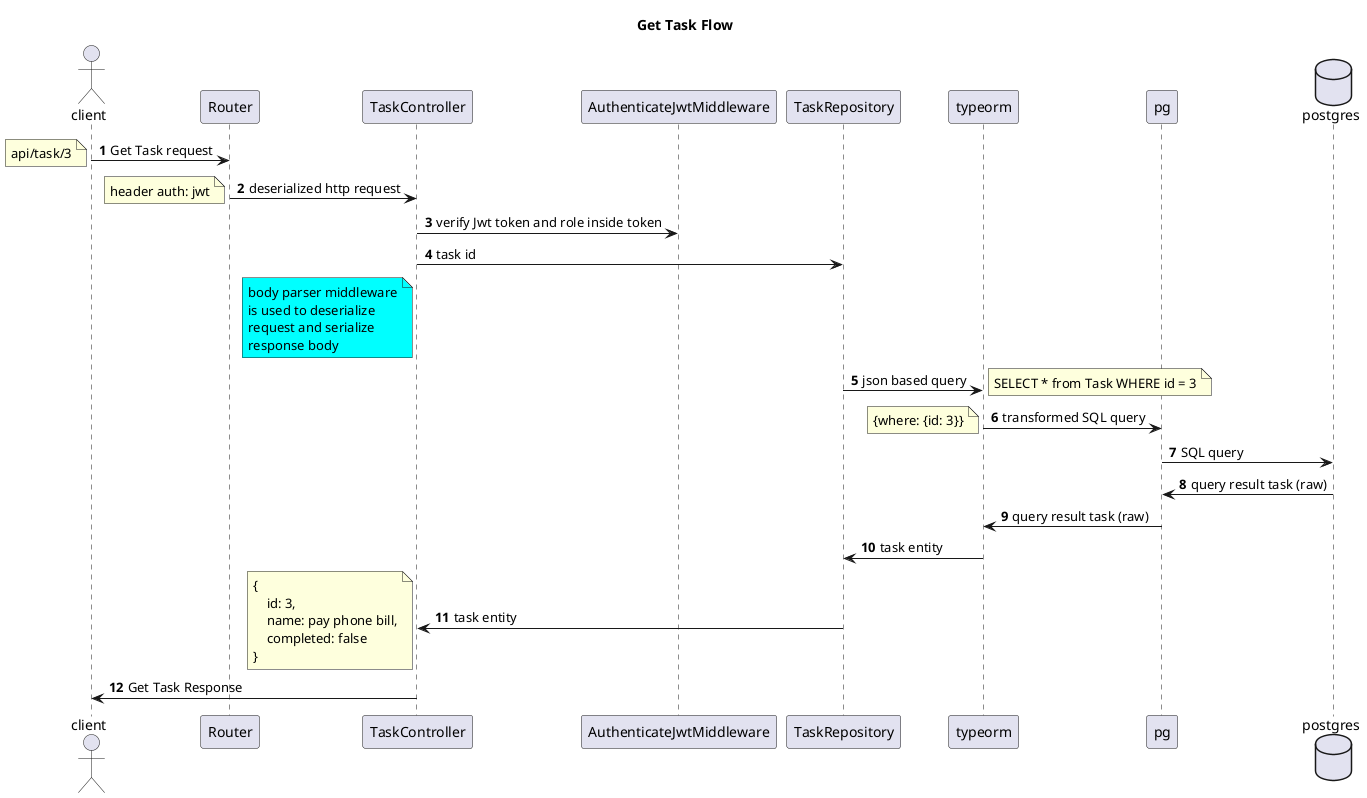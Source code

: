 @startuml Get Task Flow
autonumber
actor client
title Get Task Flow
client -> Router : Get Task request
note left: api/task/3
Router -> TaskController :  deserialized http request
note left: header auth: jwt
TaskController -> AuthenticateJwtMiddleware : verify Jwt token and role inside token
TaskController -> TaskRepository: task id
note left of TaskController #aqua
    body parser middleware
    is used to deserialize
    request and serialize
    response body
end note

TaskRepository -> typeorm: json based query
note right: SELECT * from Task WHERE id = 3
typeorm -> pg:  transformed SQL query
note left: {where: {id: 3}}
database postgres
pg -> postgres:  SQL query
pg <- postgres: query result task (raw)
typeorm <- pg: query result task (raw)
TaskRepository <- typeorm: task entity
TaskController <- TaskRepository : task entity
note left
    {
        id: 3,
        name: pay phone bill,
        completed: false
    }
end note
client <- TaskController : Get Task Response
@enduml